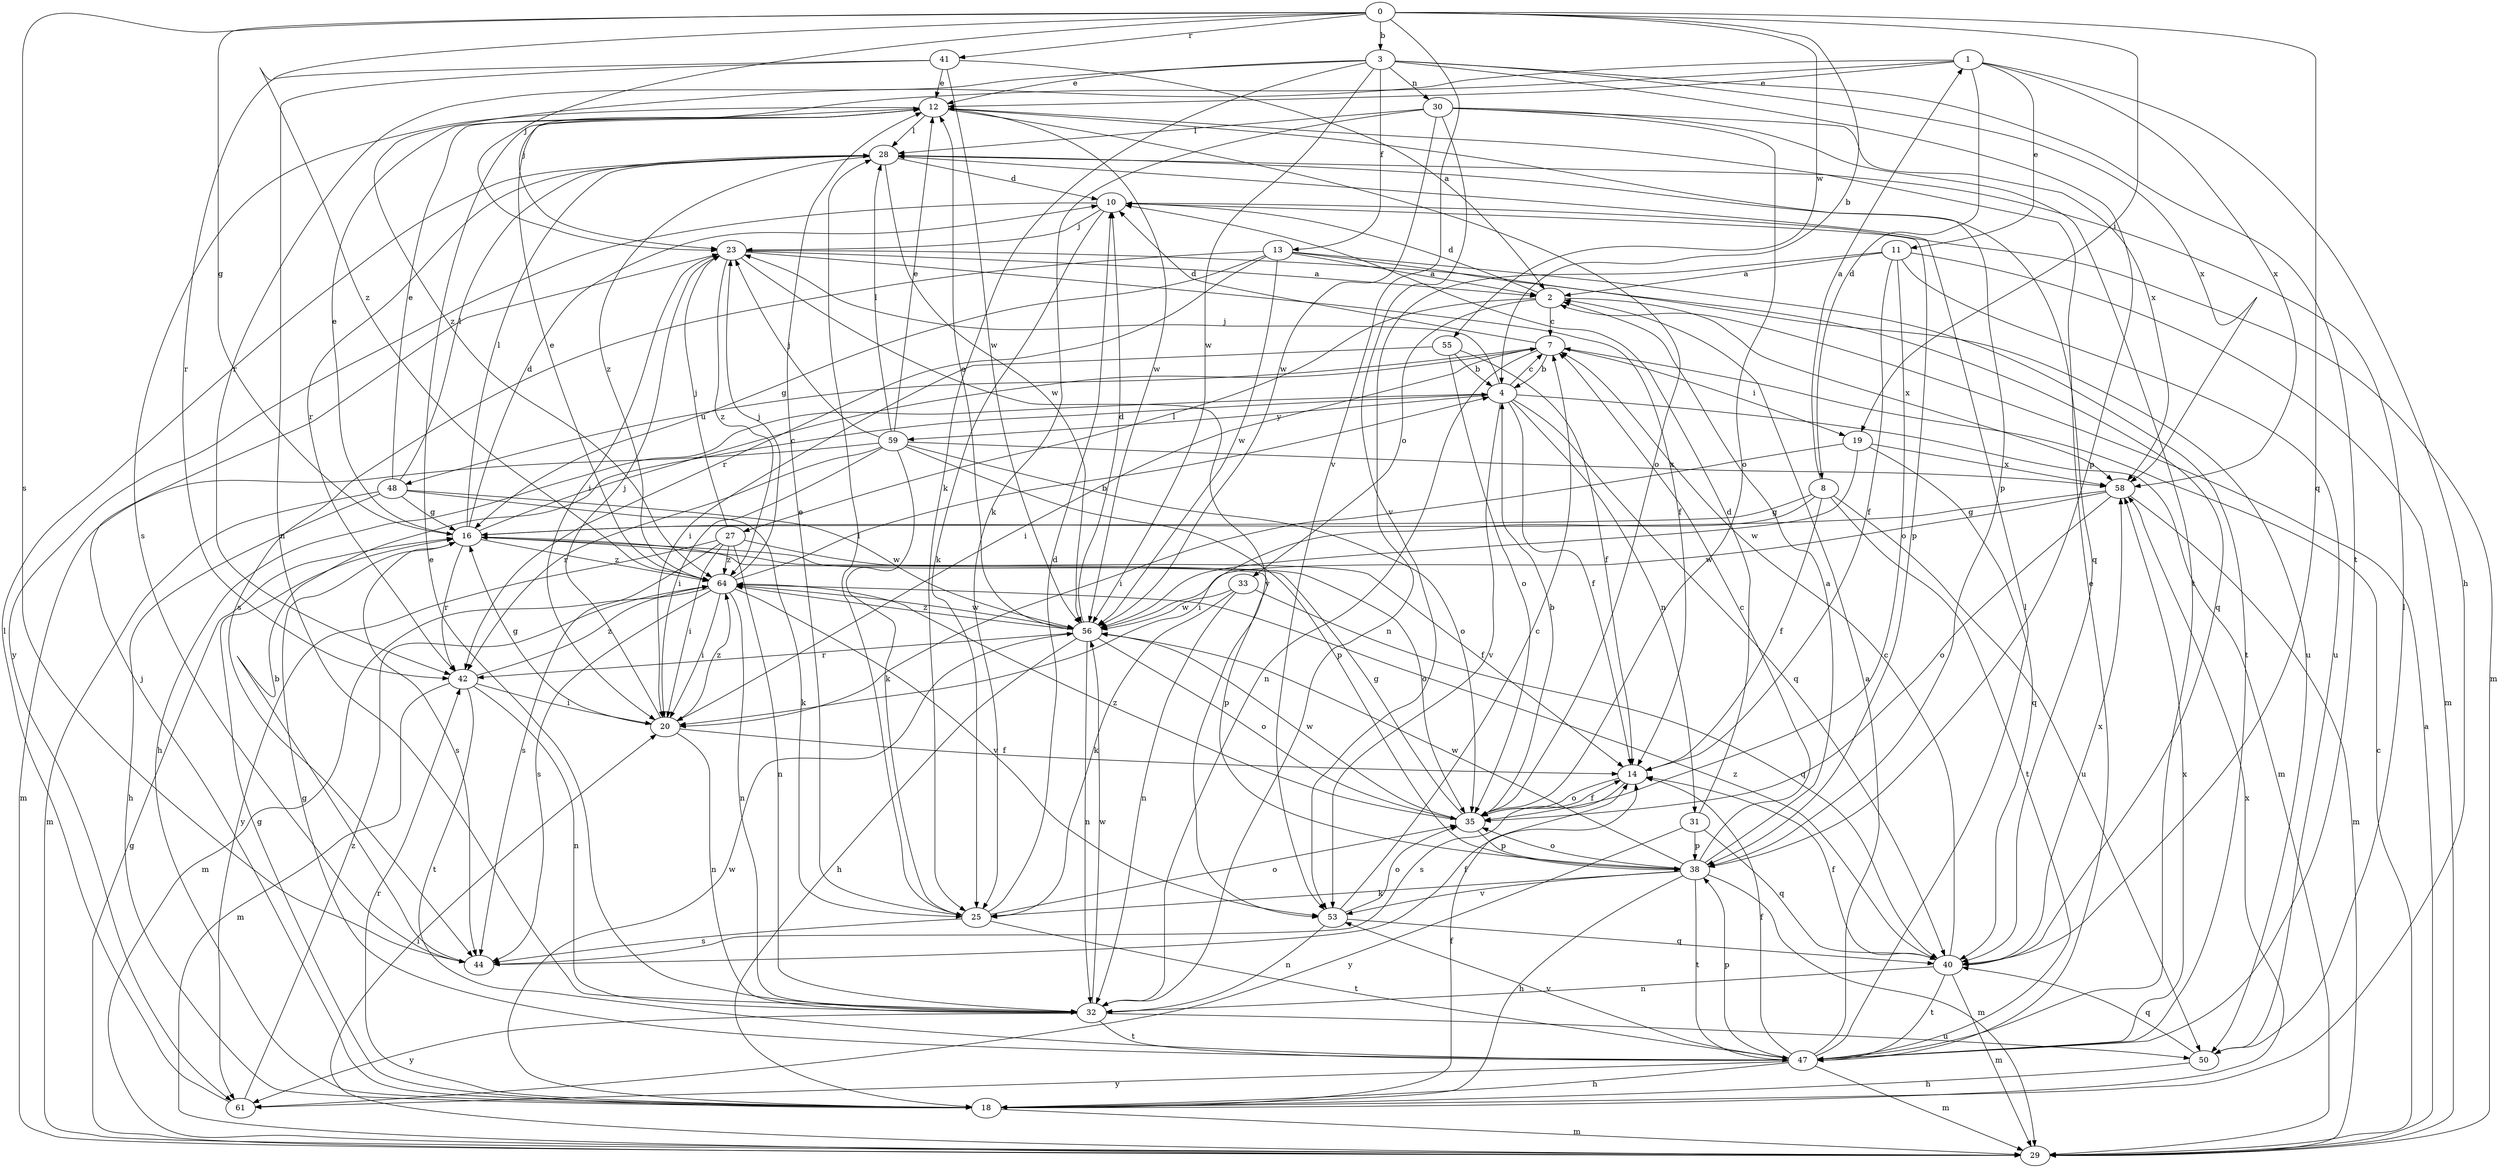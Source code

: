 strict digraph  {
0;
1;
2;
3;
4;
7;
8;
10;
11;
12;
13;
14;
16;
18;
19;
20;
23;
25;
27;
28;
29;
30;
31;
32;
33;
35;
38;
40;
41;
42;
44;
47;
48;
50;
53;
55;
56;
58;
59;
61;
64;
0 -> 3  [label=b];
0 -> 4  [label=b];
0 -> 16  [label=g];
0 -> 19  [label=i];
0 -> 23  [label=j];
0 -> 40  [label=q];
0 -> 41  [label=r];
0 -> 44  [label=s];
0 -> 53  [label=v];
0 -> 55  [label=w];
0 -> 64  [label=z];
1 -> 8  [label=d];
1 -> 11  [label=e];
1 -> 12  [label=e];
1 -> 18  [label=h];
1 -> 23  [label=j];
1 -> 58  [label=x];
1 -> 64  [label=z];
2 -> 7  [label=c];
2 -> 10  [label=d];
2 -> 27  [label=l];
2 -> 33  [label=o];
2 -> 58  [label=x];
3 -> 12  [label=e];
3 -> 13  [label=f];
3 -> 25  [label=k];
3 -> 30  [label=n];
3 -> 38  [label=p];
3 -> 42  [label=r];
3 -> 47  [label=t];
3 -> 56  [label=w];
3 -> 58  [label=x];
4 -> 7  [label=c];
4 -> 14  [label=f];
4 -> 18  [label=h];
4 -> 23  [label=j];
4 -> 29  [label=m];
4 -> 31  [label=n];
4 -> 40  [label=q];
4 -> 53  [label=v];
4 -> 59  [label=y];
7 -> 4  [label=b];
7 -> 10  [label=d];
7 -> 19  [label=i];
7 -> 20  [label=i];
7 -> 32  [label=n];
7 -> 48  [label=u];
8 -> 1  [label=a];
8 -> 14  [label=f];
8 -> 16  [label=g];
8 -> 20  [label=i];
8 -> 47  [label=t];
8 -> 50  [label=u];
10 -> 23  [label=j];
10 -> 25  [label=k];
10 -> 29  [label=m];
10 -> 38  [label=p];
10 -> 61  [label=y];
11 -> 2  [label=a];
11 -> 14  [label=f];
11 -> 29  [label=m];
11 -> 32  [label=n];
11 -> 35  [label=o];
11 -> 50  [label=u];
12 -> 28  [label=l];
12 -> 35  [label=o];
12 -> 38  [label=p];
12 -> 44  [label=s];
12 -> 56  [label=w];
13 -> 2  [label=a];
13 -> 16  [label=g];
13 -> 40  [label=q];
13 -> 42  [label=r];
13 -> 44  [label=s];
13 -> 47  [label=t];
13 -> 56  [label=w];
14 -> 35  [label=o];
14 -> 44  [label=s];
16 -> 7  [label=c];
16 -> 10  [label=d];
16 -> 12  [label=e];
16 -> 28  [label=l];
16 -> 35  [label=o];
16 -> 38  [label=p];
16 -> 42  [label=r];
16 -> 44  [label=s];
16 -> 64  [label=z];
18 -> 14  [label=f];
18 -> 16  [label=g];
18 -> 23  [label=j];
18 -> 29  [label=m];
18 -> 42  [label=r];
18 -> 56  [label=w];
18 -> 58  [label=x];
19 -> 20  [label=i];
19 -> 40  [label=q];
19 -> 56  [label=w];
19 -> 58  [label=x];
20 -> 14  [label=f];
20 -> 16  [label=g];
20 -> 23  [label=j];
20 -> 32  [label=n];
20 -> 64  [label=z];
23 -> 2  [label=a];
23 -> 14  [label=f];
23 -> 20  [label=i];
23 -> 50  [label=u];
23 -> 53  [label=v];
23 -> 64  [label=z];
25 -> 10  [label=d];
25 -> 12  [label=e];
25 -> 28  [label=l];
25 -> 35  [label=o];
25 -> 44  [label=s];
25 -> 47  [label=t];
27 -> 14  [label=f];
27 -> 20  [label=i];
27 -> 23  [label=j];
27 -> 32  [label=n];
27 -> 44  [label=s];
27 -> 61  [label=y];
27 -> 64  [label=z];
28 -> 10  [label=d];
28 -> 40  [label=q];
28 -> 42  [label=r];
28 -> 56  [label=w];
28 -> 64  [label=z];
29 -> 2  [label=a];
29 -> 7  [label=c];
29 -> 16  [label=g];
29 -> 20  [label=i];
30 -> 25  [label=k];
30 -> 28  [label=l];
30 -> 35  [label=o];
30 -> 47  [label=t];
30 -> 53  [label=v];
30 -> 56  [label=w];
30 -> 58  [label=x];
31 -> 10  [label=d];
31 -> 38  [label=p];
31 -> 40  [label=q];
31 -> 61  [label=y];
32 -> 12  [label=e];
32 -> 47  [label=t];
32 -> 50  [label=u];
32 -> 56  [label=w];
32 -> 61  [label=y];
33 -> 25  [label=k];
33 -> 32  [label=n];
33 -> 40  [label=q];
33 -> 56  [label=w];
35 -> 4  [label=b];
35 -> 14  [label=f];
35 -> 16  [label=g];
35 -> 38  [label=p];
35 -> 56  [label=w];
35 -> 64  [label=z];
38 -> 2  [label=a];
38 -> 7  [label=c];
38 -> 18  [label=h];
38 -> 25  [label=k];
38 -> 29  [label=m];
38 -> 35  [label=o];
38 -> 47  [label=t];
38 -> 53  [label=v];
38 -> 56  [label=w];
40 -> 7  [label=c];
40 -> 14  [label=f];
40 -> 29  [label=m];
40 -> 32  [label=n];
40 -> 47  [label=t];
40 -> 58  [label=x];
40 -> 64  [label=z];
41 -> 2  [label=a];
41 -> 12  [label=e];
41 -> 32  [label=n];
41 -> 42  [label=r];
41 -> 56  [label=w];
42 -> 20  [label=i];
42 -> 29  [label=m];
42 -> 32  [label=n];
42 -> 47  [label=t];
42 -> 64  [label=z];
44 -> 4  [label=b];
44 -> 14  [label=f];
47 -> 2  [label=a];
47 -> 12  [label=e];
47 -> 14  [label=f];
47 -> 16  [label=g];
47 -> 18  [label=h];
47 -> 28  [label=l];
47 -> 29  [label=m];
47 -> 38  [label=p];
47 -> 53  [label=v];
47 -> 58  [label=x];
47 -> 61  [label=y];
48 -> 12  [label=e];
48 -> 16  [label=g];
48 -> 18  [label=h];
48 -> 25  [label=k];
48 -> 28  [label=l];
48 -> 29  [label=m];
48 -> 56  [label=w];
50 -> 18  [label=h];
50 -> 28  [label=l];
50 -> 40  [label=q];
53 -> 7  [label=c];
53 -> 32  [label=n];
53 -> 35  [label=o];
53 -> 40  [label=q];
55 -> 4  [label=b];
55 -> 14  [label=f];
55 -> 20  [label=i];
55 -> 35  [label=o];
56 -> 10  [label=d];
56 -> 12  [label=e];
56 -> 18  [label=h];
56 -> 32  [label=n];
56 -> 35  [label=o];
56 -> 42  [label=r];
56 -> 64  [label=z];
58 -> 16  [label=g];
58 -> 29  [label=m];
58 -> 35  [label=o];
58 -> 56  [label=w];
59 -> 12  [label=e];
59 -> 20  [label=i];
59 -> 23  [label=j];
59 -> 25  [label=k];
59 -> 28  [label=l];
59 -> 29  [label=m];
59 -> 35  [label=o];
59 -> 38  [label=p];
59 -> 42  [label=r];
59 -> 58  [label=x];
61 -> 28  [label=l];
61 -> 64  [label=z];
64 -> 4  [label=b];
64 -> 12  [label=e];
64 -> 20  [label=i];
64 -> 23  [label=j];
64 -> 29  [label=m];
64 -> 32  [label=n];
64 -> 44  [label=s];
64 -> 53  [label=v];
64 -> 56  [label=w];
}
